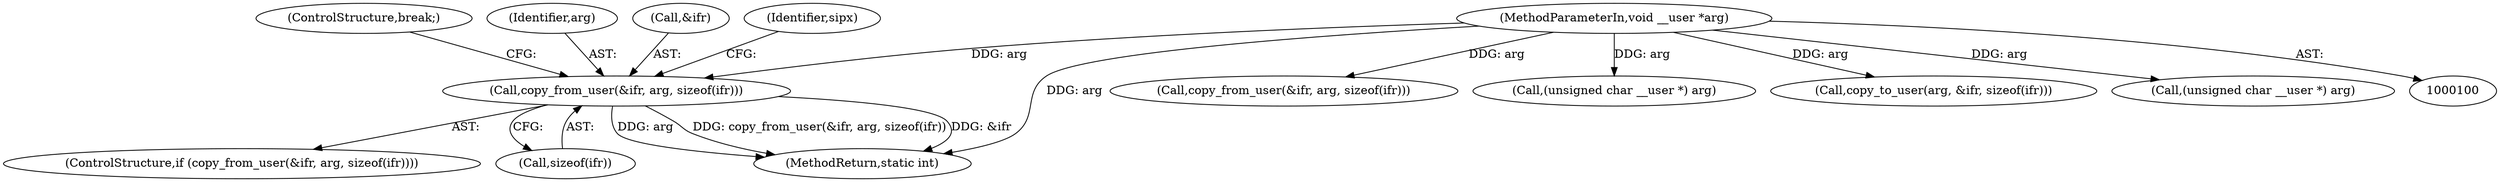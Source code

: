 digraph "0_linux_ee0d8d8482345ff97a75a7d747efc309f13b0d80@API" {
"1000123" [label="(Call,copy_from_user(&ifr, arg, sizeof(ifr)))"];
"1000102" [label="(MethodParameterIn,void __user *arg)"];
"1000129" [label="(ControlStructure,break;)"];
"1000122" [label="(ControlStructure,if (copy_from_user(&ifr, arg, sizeof(ifr))))"];
"1000123" [label="(Call,copy_from_user(&ifr, arg, sizeof(ifr)))"];
"1000127" [label="(Call,sizeof(ifr))"];
"1000217" [label="(Call,copy_from_user(&ifr, arg, sizeof(ifr)))"];
"1000331" [label="(Call,(unsigned char __user *) arg)"];
"1000126" [label="(Identifier,arg)"];
"1000343" [label="(MethodReturn,static int)"];
"1000124" [label="(Call,&ifr)"];
"1000102" [label="(MethodParameterIn,void __user *arg)"];
"1000291" [label="(Call,copy_to_user(arg, &ifr, sizeof(ifr)))"];
"1000312" [label="(Call,(unsigned char __user *) arg)"];
"1000131" [label="(Identifier,sipx)"];
"1000123" -> "1000122"  [label="AST: "];
"1000123" -> "1000127"  [label="CFG: "];
"1000124" -> "1000123"  [label="AST: "];
"1000126" -> "1000123"  [label="AST: "];
"1000127" -> "1000123"  [label="AST: "];
"1000129" -> "1000123"  [label="CFG: "];
"1000131" -> "1000123"  [label="CFG: "];
"1000123" -> "1000343"  [label="DDG: arg"];
"1000123" -> "1000343"  [label="DDG: copy_from_user(&ifr, arg, sizeof(ifr))"];
"1000123" -> "1000343"  [label="DDG: &ifr"];
"1000102" -> "1000123"  [label="DDG: arg"];
"1000102" -> "1000100"  [label="AST: "];
"1000102" -> "1000343"  [label="DDG: arg"];
"1000102" -> "1000217"  [label="DDG: arg"];
"1000102" -> "1000291"  [label="DDG: arg"];
"1000102" -> "1000312"  [label="DDG: arg"];
"1000102" -> "1000331"  [label="DDG: arg"];
}
